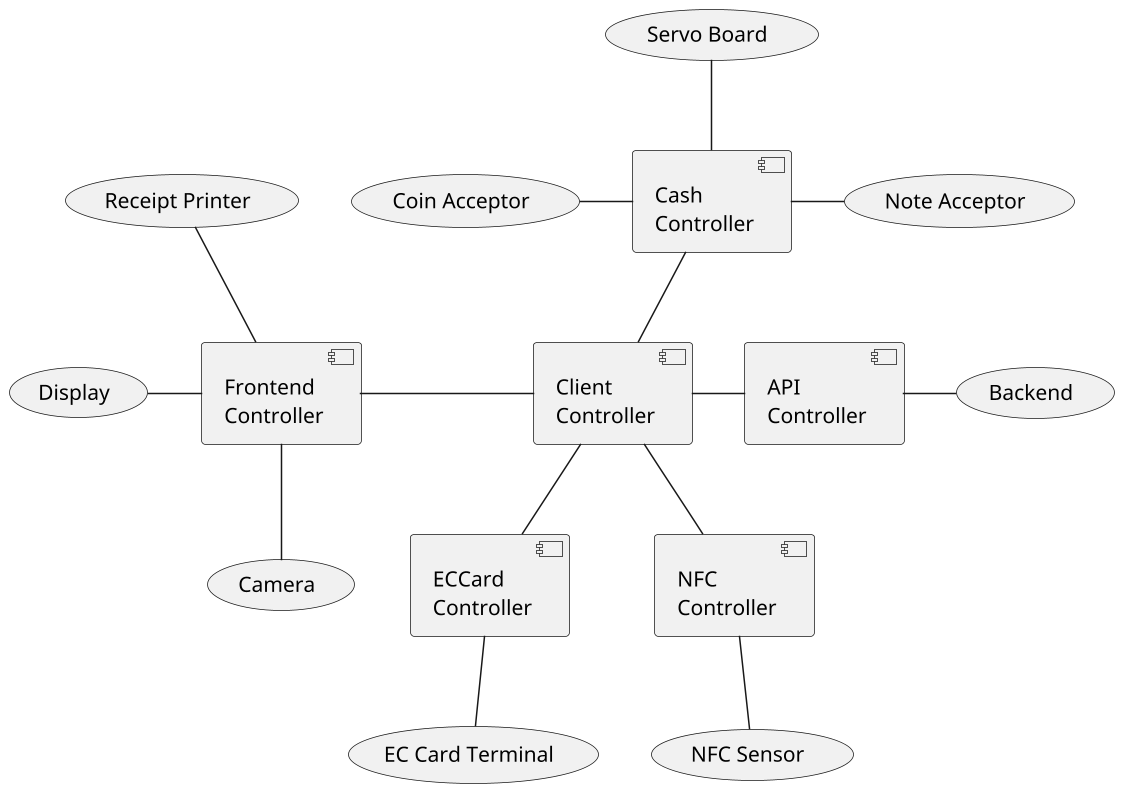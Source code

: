 @startuml
scale 1.5
skinparam monochrome true

[Client\nController] -- [NFC\nController]
(NFC Sensor) -up- [NFC\nController]

(Display) - [Frontend\nController]
(Receipt Printer) -- [Frontend\nController]
(Camera) -up- [Frontend\nController]
[Frontend\nController] - [Client\nController]

[Client\nController] - [API\nController]
[API\nController] - (Backend)

[Cash\nController] -- [Client\nController]
[Cash\nController] - (Note Acceptor)
[Cash\nController] -up- (Servo Board)
(Coin Acceptor) - [Cash\nController]

[Client\nController] -- [ECCard\nController]
[ECCard\nController] -- (EC Card Terminal)

'[Client\nController] -- (Relay Board)

@enduml
